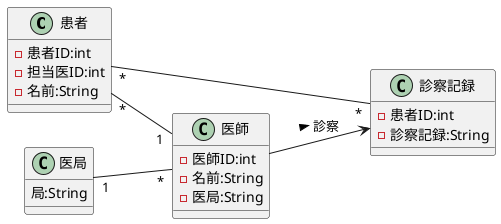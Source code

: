 @startuml 演習3-2
left to right direction
class 患者{
    -患者ID:int
    -担当医ID:int
    -名前:String
}
class 医師{
    -医師ID:int
    -名前:String
    -医局:String
}
class 医局{
    局:String
}
class 診察記録{
    -患者ID:int
    -診察記録:String
}
医師 --> 診察記録:診察 >
診察記録 "*"--"*" 患者
医局 "1"--"*" 医師
患者 "*"--"1" 医師
@enduml